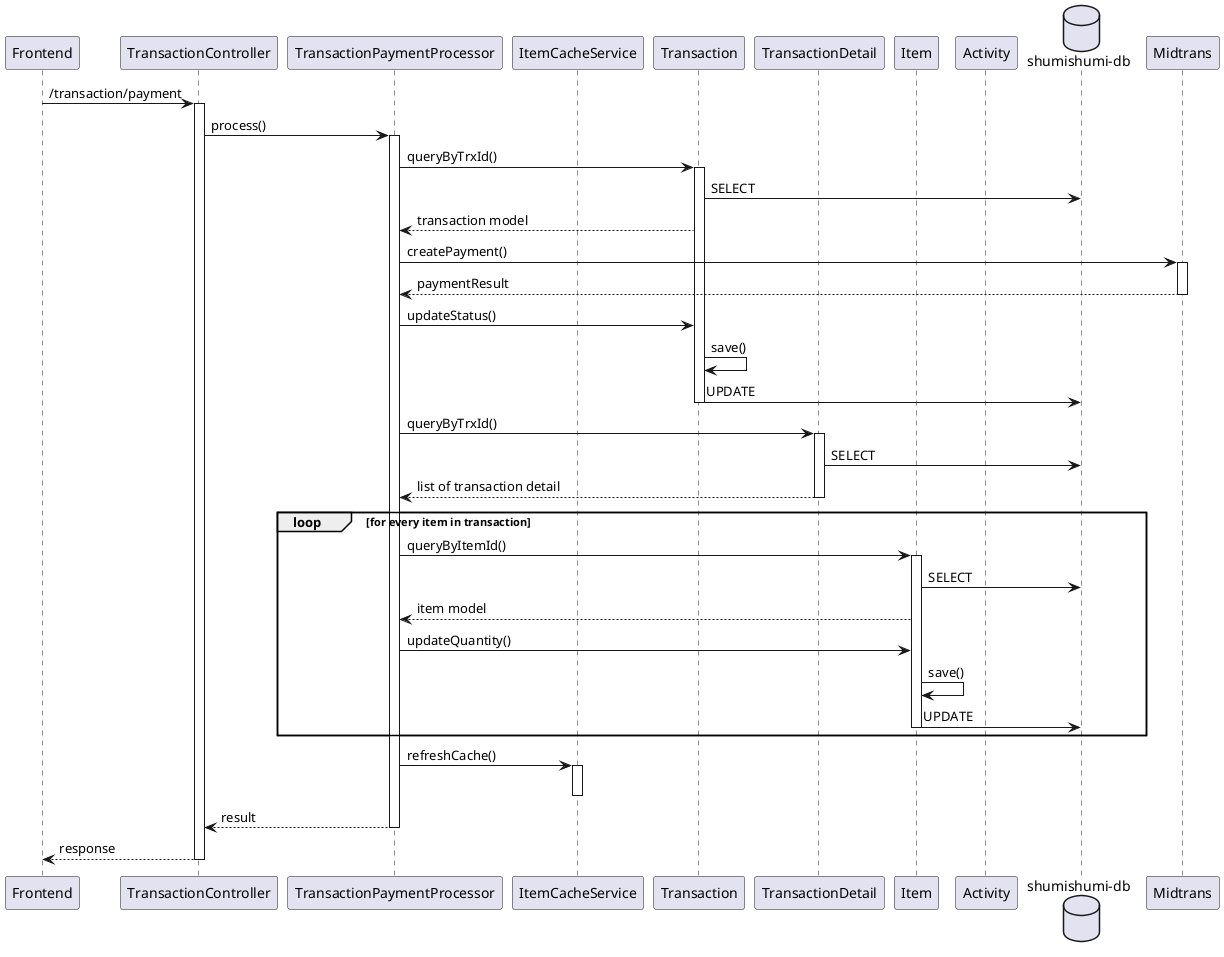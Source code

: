 @startuml payment
participant "Frontend" as fe
participant "TransactionController" as tc

participant "TransactionPaymentProcessor" as proc

participant "ItemCacheService" as icache

participant "Transaction" as tm
participant "TransactionDetail" as tdm

participant "Item" as im
participant "Activity" as am

database "shumishumi-db" as db

participant "Midtrans" as mt

fe -> tc++ : /transaction/payment
tc -> proc++ : process()

proc -> tm++ : queryByTrxId()
tm -> db : SELECT
proc <-- tm : transaction model

proc -> mt++ : createPayment()
return paymentResult

proc -> tm : updateStatus()
tm -> tm : save()
tm -> db : UPDATE
deactivate tm

proc -> tdm++ : queryByTrxId()
tdm -> db : SELECT
return list of transaction detail

loop for every item in transaction
    proc -> im++ : queryByItemId()
    im -> db : SELECT
    proc <-- im : item model

    proc -> im : updateQuantity()
    im -> im : save()
    im -> db : UPDATE
    deactivate im

end

proc -> icache++ : refreshCache()
deactivate icache

return result
return response

@enduml
